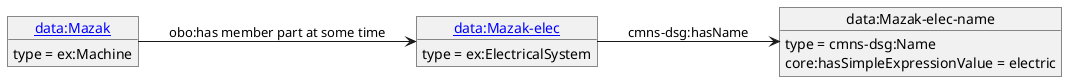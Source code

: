 @startuml
skinparam linetype polyline
left to right direction
object "[[./Mazak-elec.html data:Mazak-elec]]" as o1 {
 type = ex:ElectricalSystem
 }
object "data:Mazak-elec-name" as o2 {
 type = cmns-dsg:Name
 }
object "[[./Mazak.html data:Mazak]]" as o3 {
 type = ex:Machine
 }
o1 --> o2 : cmns-dsg:hasName
o2 : core:hasSimpleExpressionValue = electric
o3 --> o1 : obo:has member part at some time
@enduml
